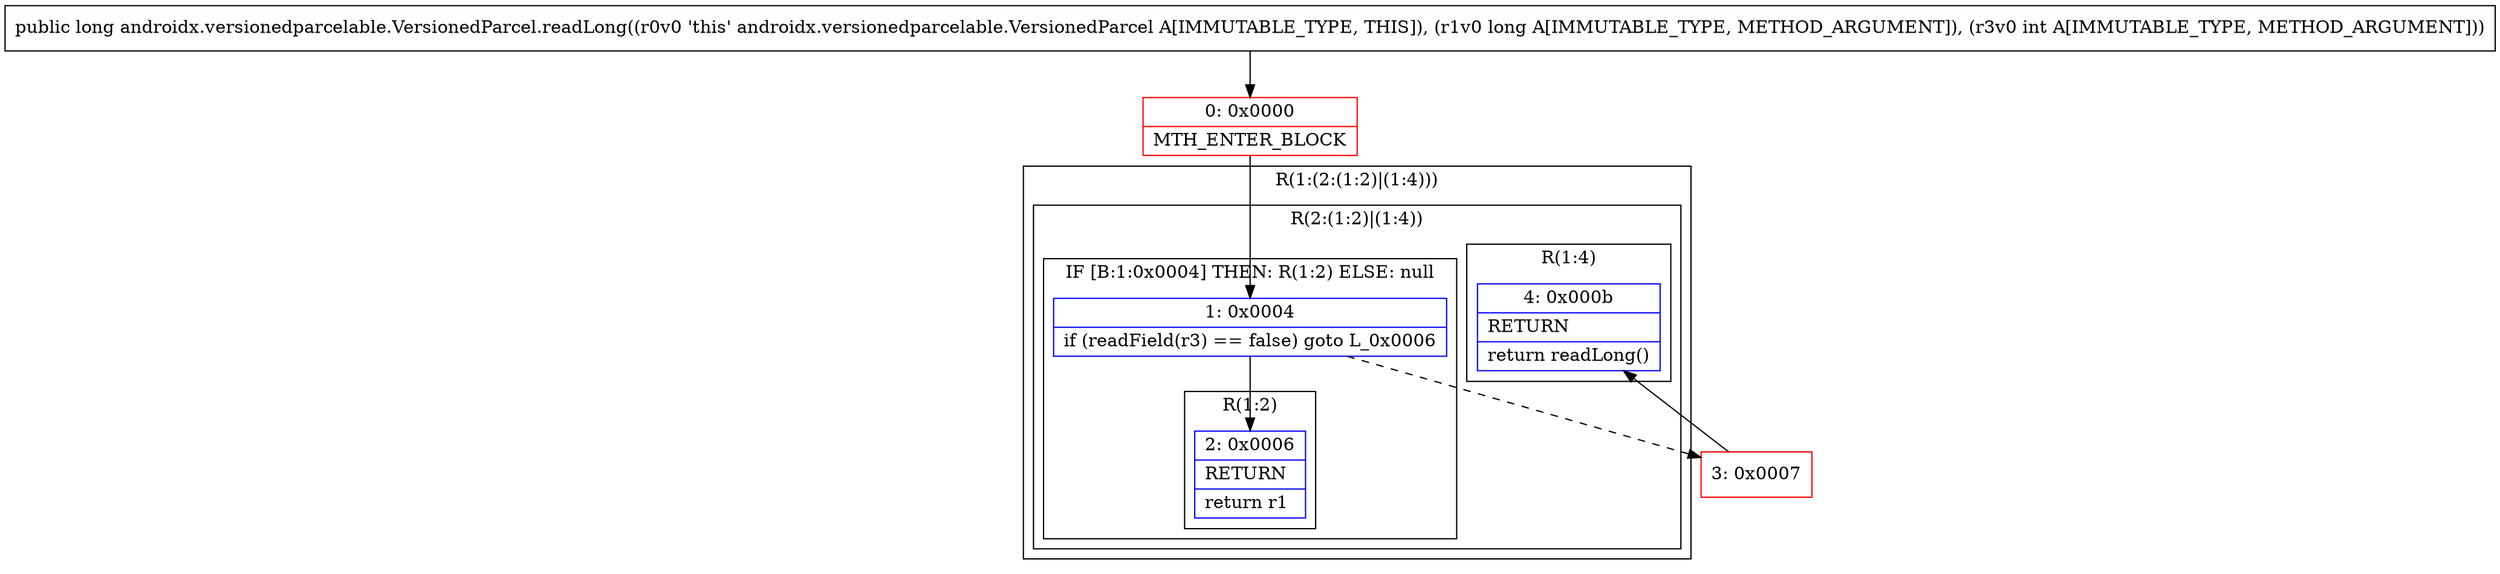 digraph "CFG forandroidx.versionedparcelable.VersionedParcel.readLong(JI)J" {
subgraph cluster_Region_167714657 {
label = "R(1:(2:(1:2)|(1:4)))";
node [shape=record,color=blue];
subgraph cluster_Region_1872730932 {
label = "R(2:(1:2)|(1:4))";
node [shape=record,color=blue];
subgraph cluster_IfRegion_1512912190 {
label = "IF [B:1:0x0004] THEN: R(1:2) ELSE: null";
node [shape=record,color=blue];
Node_1 [shape=record,label="{1\:\ 0x0004|if (readField(r3) == false) goto L_0x0006\l}"];
subgraph cluster_Region_1884971517 {
label = "R(1:2)";
node [shape=record,color=blue];
Node_2 [shape=record,label="{2\:\ 0x0006|RETURN\l|return r1\l}"];
}
}
subgraph cluster_Region_19889280 {
label = "R(1:4)";
node [shape=record,color=blue];
Node_4 [shape=record,label="{4\:\ 0x000b|RETURN\l|return readLong()\l}"];
}
}
}
Node_0 [shape=record,color=red,label="{0\:\ 0x0000|MTH_ENTER_BLOCK\l}"];
Node_3 [shape=record,color=red,label="{3\:\ 0x0007}"];
MethodNode[shape=record,label="{public long androidx.versionedparcelable.VersionedParcel.readLong((r0v0 'this' androidx.versionedparcelable.VersionedParcel A[IMMUTABLE_TYPE, THIS]), (r1v0 long A[IMMUTABLE_TYPE, METHOD_ARGUMENT]), (r3v0 int A[IMMUTABLE_TYPE, METHOD_ARGUMENT])) }"];
MethodNode -> Node_0;
Node_1 -> Node_2;
Node_1 -> Node_3[style=dashed];
Node_0 -> Node_1;
Node_3 -> Node_4;
}

